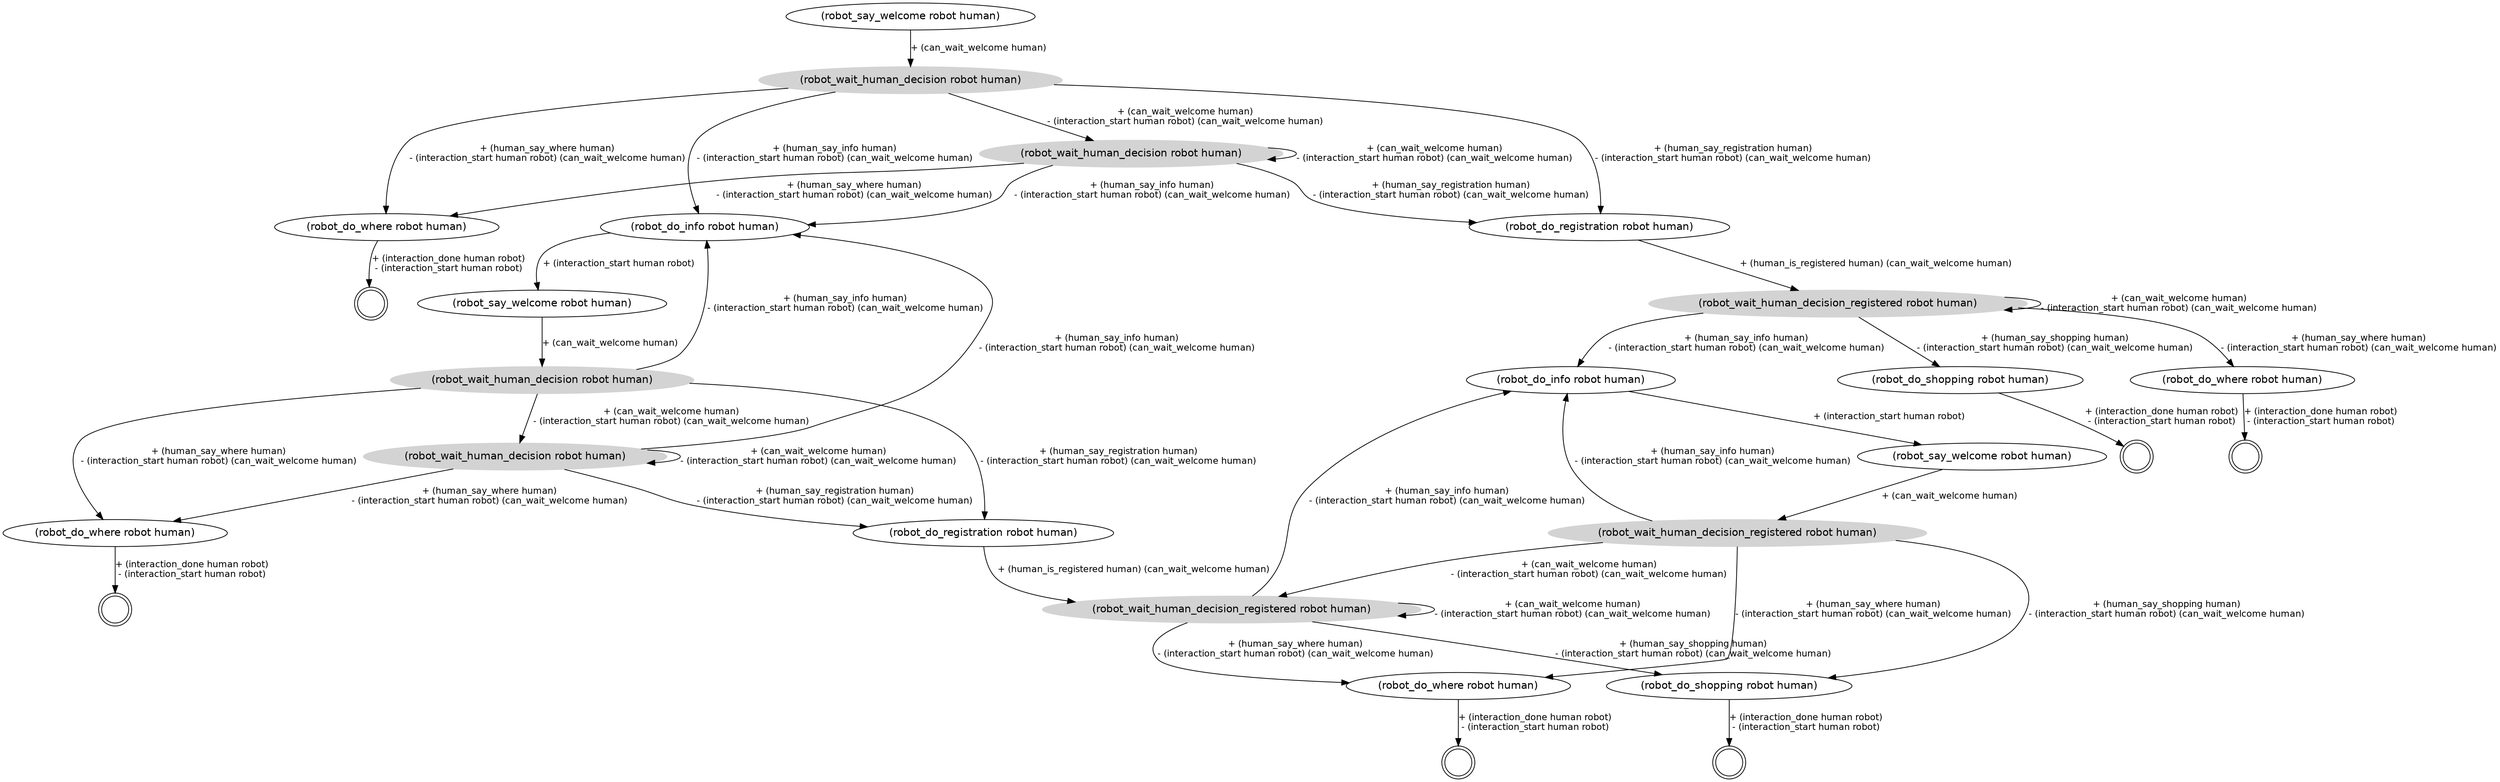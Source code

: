digraph Struc {
 graph [fontname = "helvetica"];
 node [fontname = "helvetica"];
 edge [fontname = "helvetica"];
 node [shape=ellipse];
 packMode="graph";
 n0 [label="(robot_say_welcome robot human)"];
 n0->n1 [fontsize=12, label="+ (can_wait_welcome human)"];
 n1 [style=filled, color=lightgrey, label="(robot_wait_human_decision robot human)"];
 n1->n2 [fontsize=12, label="+ (human_say_where human)\n- (interaction_start human robot) (can_wait_welcome human)"];
 n1->n3 [fontsize=12, label="+ (human_say_registration human)\n- (interaction_start human robot) (can_wait_welcome human)"];
 n1->n4 [fontsize=12, label="+ (human_say_info human)\n- (interaction_start human robot) (can_wait_welcome human)"];
 n1->n5 [fontsize=12, label="+ (can_wait_welcome human)\n- (interaction_start human robot) (can_wait_welcome human)"];
 n2 [label="(robot_do_where robot human)"];
 n2->n6 [fontsize=12, label="+ (interaction_done human robot)\n- (interaction_start human robot)"];
 n3 [label="(robot_do_registration robot human)"];
 n3->n7 [fontsize=12, label="+ (human_is_registered human) (can_wait_welcome human)"];
 n4 [label="(robot_do_info robot human)"];
 n4->n8 [fontsize=12, label="+ (interaction_start human robot)"];
 n5 [style=filled, color=lightgrey, label="(robot_wait_human_decision robot human)"];
 n5->n2 [fontsize=12, label="+ (human_say_where human)\n- (interaction_start human robot) (can_wait_welcome human)"];
 n5->n3 [fontsize=12, label="+ (human_say_registration human)\n- (interaction_start human robot) (can_wait_welcome human)"];
 n5->n4 [fontsize=12, label="+ (human_say_info human)\n- (interaction_start human robot) (can_wait_welcome human)"];
 n5->n5 [fontsize=12, label="+ (can_wait_welcome human)\n- (interaction_start human robot) (can_wait_welcome human)"];
 n6 [shape=circle,label="",peripheries=2];
 n7 [style=filled, color=lightgrey, label="(robot_wait_human_decision_registered robot human)"];
 n7->n9 [fontsize=12, label="+ (human_say_info human)\n- (interaction_start human robot) (can_wait_welcome human)"];
 n7->n7 [fontsize=12, label="+ (can_wait_welcome human)\n- (interaction_start human robot) (can_wait_welcome human)"];
 n7->n10 [fontsize=12, label="+ (human_say_shopping human)\n- (interaction_start human robot) (can_wait_welcome human)"];
 n7->n11 [fontsize=12, label="+ (human_say_where human)\n- (interaction_start human robot) (can_wait_welcome human)"];
 n8 [label="(robot_say_welcome robot human)"];
 n8->n12 [fontsize=12, label="+ (can_wait_welcome human)"];
 n9 [label="(robot_do_info robot human)"];
 n9->n13 [fontsize=12, label="+ (interaction_start human robot)"];
 n10 [label="(robot_do_shopping robot human)"];
 n10->n14 [fontsize=12, label="+ (interaction_done human robot)\n- (interaction_start human robot)"];
 n11 [label="(robot_do_where robot human)"];
 n11->n15 [fontsize=12, label="+ (interaction_done human robot)\n- (interaction_start human robot)"];
 n12 [style=filled, color=lightgrey, label="(robot_wait_human_decision robot human)"];
 n12->n16 [fontsize=12, label="+ (human_say_where human)\n- (interaction_start human robot) (can_wait_welcome human)"];
 n12->n17 [fontsize=12, label="+ (human_say_registration human)\n- (interaction_start human robot) (can_wait_welcome human)"];
 n12->n4 [fontsize=12, label="+ (human_say_info human)\n- (interaction_start human robot) (can_wait_welcome human)"];
 n12->n18 [fontsize=12, label="+ (can_wait_welcome human)\n- (interaction_start human robot) (can_wait_welcome human)"];
 n13 [label="(robot_say_welcome robot human)"];
 n13->n19 [fontsize=12, label="+ (can_wait_welcome human)"];
 n14 [shape=circle,label="",peripheries=2];
 n15 [shape=circle,label="",peripheries=2];
 n16 [label="(robot_do_where robot human)"];
 n16->n20 [fontsize=12, label="+ (interaction_done human robot)\n- (interaction_start human robot)"];
 n17 [label="(robot_do_registration robot human)"];
 n17->n21 [fontsize=12, label="+ (human_is_registered human) (can_wait_welcome human)"];
 n18 [style=filled, color=lightgrey, label="(robot_wait_human_decision robot human)"];
 n18->n16 [fontsize=12, label="+ (human_say_where human)\n- (interaction_start human robot) (can_wait_welcome human)"];
 n18->n17 [fontsize=12, label="+ (human_say_registration human)\n- (interaction_start human robot) (can_wait_welcome human)"];
 n18->n4 [fontsize=12, label="+ (human_say_info human)\n- (interaction_start human robot) (can_wait_welcome human)"];
 n18->n18 [fontsize=12, label="+ (can_wait_welcome human)\n- (interaction_start human robot) (can_wait_welcome human)"];
 n19 [style=filled, color=lightgrey, label="(robot_wait_human_decision_registered robot human)"];
 n19->n9 [fontsize=12, label="+ (human_say_info human)\n- (interaction_start human robot) (can_wait_welcome human)"];
 n19->n21 [fontsize=12, label="+ (can_wait_welcome human)\n- (interaction_start human robot) (can_wait_welcome human)"];
 n19->n22 [fontsize=12, label="+ (human_say_shopping human)\n- (interaction_start human robot) (can_wait_welcome human)"];
 n19->n23 [fontsize=12, label="+ (human_say_where human)\n- (interaction_start human robot) (can_wait_welcome human)"];
 n20 [shape=circle,label="",peripheries=2];
 n21 [style=filled, color=lightgrey, label="(robot_wait_human_decision_registered robot human)"];
 n21->n9 [fontsize=12, label="+ (human_say_info human)\n- (interaction_start human robot) (can_wait_welcome human)"];
 n21->n21 [fontsize=12, label="+ (can_wait_welcome human)\n- (interaction_start human robot) (can_wait_welcome human)"];
 n21->n22 [fontsize=12, label="+ (human_say_shopping human)\n- (interaction_start human robot) (can_wait_welcome human)"];
 n21->n23 [fontsize=12, label="+ (human_say_where human)\n- (interaction_start human robot) (can_wait_welcome human)"];
 n22 [label="(robot_do_shopping robot human)"];
 n22->n24 [fontsize=12, label="+ (interaction_done human robot)\n- (interaction_start human robot)"];
 n23 [label="(robot_do_where robot human)"];
 n23->n25 [fontsize=12, label="+ (interaction_done human robot)\n- (interaction_start human robot)"];
 n24 [shape=circle,label="",peripheries=2];
 n25 [shape=circle,label="",peripheries=2];
}